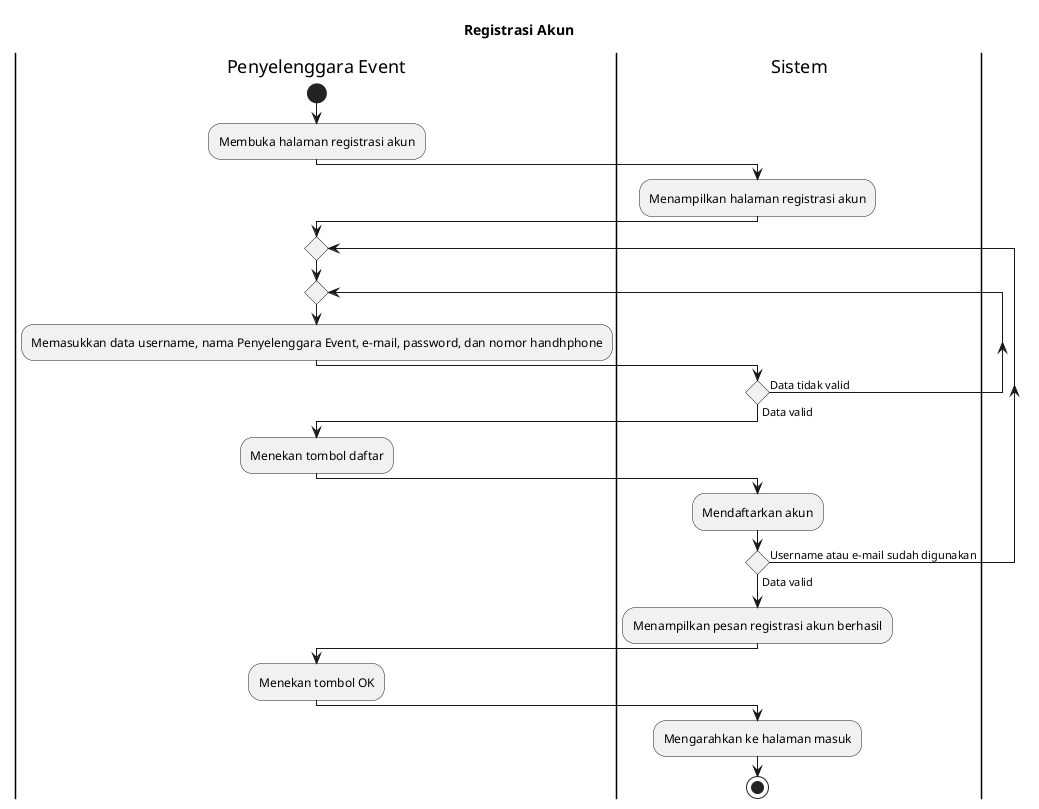 @startuml "activity_diagram_masuk"

title "Registrasi Akun"

|Penyelenggara Event|
    start
    :Membuka halaman registrasi akun;
|Sistem|
    :Menampilkan halaman registrasi akun;
|Penyelenggara Event|
    repeat
    repeat
    :Memasukkan data username, nama Penyelenggara Event, e-mail, password, dan nomor handhphone; 
|Sistem|
    repeat while () is (Data tidak valid) not (Data valid)
|Penyelenggara Event|
    :Menekan tombol daftar;
|Sistem| 
    :Mendaftarkan akun;
    repeat while () is (Username atau e-mail sudah digunakan) not (Data valid)
    :Menampilkan pesan registrasi akun berhasil;
|Penyelenggara Event|
    :Menekan tombol OK;
|Sistem|
    :Mengarahkan ke halaman masuk;
    stop
@enduml